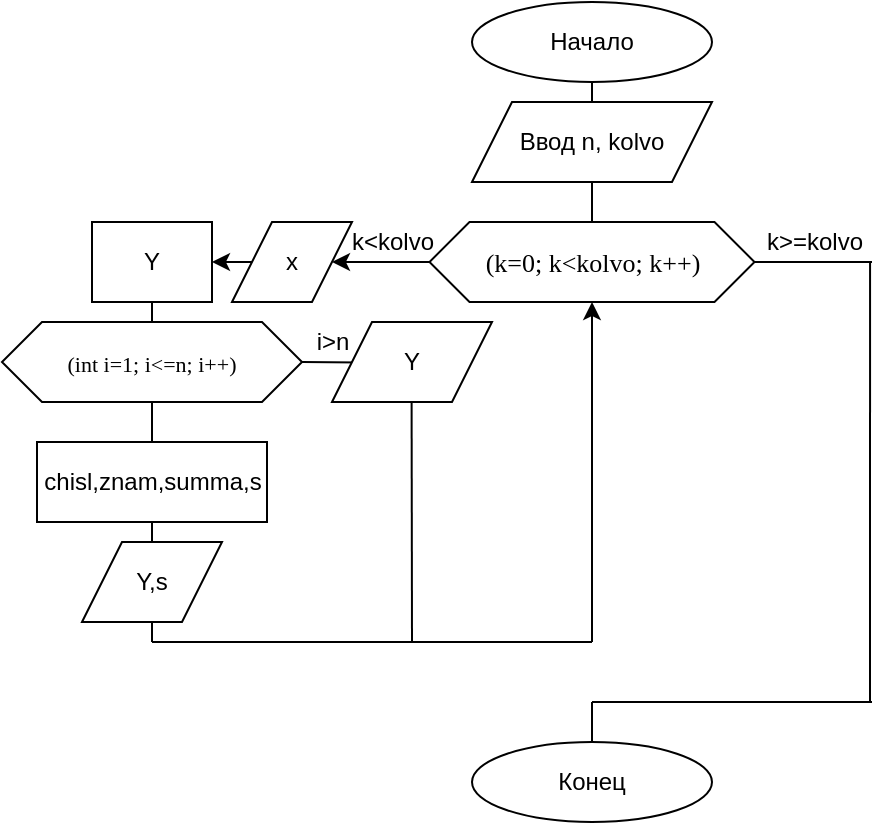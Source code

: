 <mxfile version="13.6.2" type="device"><diagram id="JipkVMAJ6m3AzQ6WWvFm" name="Page-1"><mxGraphModel dx="946" dy="609" grid="1" gridSize="10" guides="1" tooltips="1" connect="1" arrows="1" fold="1" page="1" pageScale="1" pageWidth="850" pageHeight="1100" math="0" shadow="0"><root><mxCell id="0"/><mxCell id="1" parent="0"/><mxCell id="3XaxvUAxZhoRPCx_VqXf-1" value="Начало" style="ellipse;whiteSpace=wrap;html=1;" parent="1" vertex="1"><mxGeometry x="280" y="10" width="120" height="40" as="geometry"/></mxCell><mxCell id="3XaxvUAxZhoRPCx_VqXf-2" value="" style="endArrow=none;html=1;exitX=0.5;exitY=1;exitDx=0;exitDy=0;" parent="1" source="3XaxvUAxZhoRPCx_VqXf-1" target="3XaxvUAxZhoRPCx_VqXf-3" edge="1"><mxGeometry width="50" height="50" relative="1" as="geometry"><mxPoint x="250" y="150" as="sourcePoint"/><mxPoint x="220" y="80" as="targetPoint"/></mxGeometry></mxCell><mxCell id="3XaxvUAxZhoRPCx_VqXf-3" value="Ввод n, kolvo" style="shape=parallelogram;perimeter=parallelogramPerimeter;whiteSpace=wrap;html=1;fixedSize=1;" parent="1" vertex="1"><mxGeometry x="280" y="60" width="120" height="40" as="geometry"/></mxCell><mxCell id="3XaxvUAxZhoRPCx_VqXf-7" style="edgeStyle=orthogonalEdgeStyle;rounded=0;orthogonalLoop=1;jettySize=auto;html=1;entryX=1;entryY=0.5;entryDx=0;entryDy=0;" parent="1" source="3XaxvUAxZhoRPCx_VqXf-4" target="3XaxvUAxZhoRPCx_VqXf-9" edge="1"><mxGeometry relative="1" as="geometry"><mxPoint x="90" y="135" as="targetPoint"/></mxGeometry></mxCell><mxCell id="3XaxvUAxZhoRPCx_VqXf-4" value="&lt;p class=&quot;p1&quot; style=&quot;margin: 0px ; font-stretch: normal ; font-size: 13px ; line-height: normal ; font-family: &amp;#34;menlo&amp;#34; ; background-color: rgb(255 , 255 , 255)&quot;&gt;(k=0; k&amp;lt;kolvo; k++)&lt;/p&gt;" style="shape=hexagon;perimeter=hexagonPerimeter2;whiteSpace=wrap;html=1;fixedSize=1;" parent="1" vertex="1"><mxGeometry x="258.75" y="120" width="162.5" height="40" as="geometry"/></mxCell><mxCell id="3XaxvUAxZhoRPCx_VqXf-5" value="" style="endArrow=none;html=1;exitX=0.5;exitY=1;exitDx=0;exitDy=0;entryX=0.5;entryY=0;entryDx=0;entryDy=0;" parent="1" source="3XaxvUAxZhoRPCx_VqXf-3" target="3XaxvUAxZhoRPCx_VqXf-4" edge="1"><mxGeometry width="50" height="50" relative="1" as="geometry"><mxPoint x="250" y="150" as="sourcePoint"/><mxPoint x="300" y="100" as="targetPoint"/></mxGeometry></mxCell><mxCell id="3XaxvUAxZhoRPCx_VqXf-8" value="k&amp;lt;kolvo" style="text;html=1;align=center;verticalAlign=middle;resizable=0;points=[];autosize=1;" parent="1" vertex="1"><mxGeometry x="210" y="120" width="60" height="20" as="geometry"/></mxCell><mxCell id="3XaxvUAxZhoRPCx_VqXf-9" value="x" style="shape=parallelogram;perimeter=parallelogramPerimeter;whiteSpace=wrap;html=1;fixedSize=1;" parent="1" vertex="1"><mxGeometry x="160" y="120" width="60" height="40" as="geometry"/></mxCell><mxCell id="3XaxvUAxZhoRPCx_VqXf-11" value="" style="endArrow=classic;html=1;exitX=0;exitY=0.5;exitDx=0;exitDy=0;" parent="1" source="3XaxvUAxZhoRPCx_VqXf-9" target="3XaxvUAxZhoRPCx_VqXf-12" edge="1"><mxGeometry width="50" height="50" relative="1" as="geometry"><mxPoint x="300" y="150" as="sourcePoint"/><mxPoint x="140" y="140" as="targetPoint"/></mxGeometry></mxCell><mxCell id="3XaxvUAxZhoRPCx_VqXf-12" value="Y" style="rounded=0;whiteSpace=wrap;html=1;" parent="1" vertex="1"><mxGeometry x="90" y="120" width="60" height="40" as="geometry"/></mxCell><mxCell id="3XaxvUAxZhoRPCx_VqXf-13" value="" style="endArrow=none;html=1;exitX=1;exitY=0.5;exitDx=0;exitDy=0;" parent="1" source="3XaxvUAxZhoRPCx_VqXf-4" edge="1"><mxGeometry width="50" height="50" relative="1" as="geometry"><mxPoint x="300" y="260" as="sourcePoint"/><mxPoint x="480" y="140" as="targetPoint"/></mxGeometry></mxCell><mxCell id="3XaxvUAxZhoRPCx_VqXf-16" value="k&amp;gt;=kolvo" style="text;html=1;align=center;verticalAlign=middle;resizable=0;points=[];autosize=1;" parent="1" vertex="1"><mxGeometry x="421.25" y="120" width="60" height="20" as="geometry"/></mxCell><mxCell id="3XaxvUAxZhoRPCx_VqXf-17" value="" style="endArrow=none;html=1;entryX=0.963;entryY=1.016;entryDx=0;entryDy=0;entryPerimeter=0;" parent="1" target="3XaxvUAxZhoRPCx_VqXf-16" edge="1"><mxGeometry width="50" height="50" relative="1" as="geometry"><mxPoint x="479" y="360" as="sourcePoint"/><mxPoint x="481" y="180" as="targetPoint"/></mxGeometry></mxCell><mxCell id="3XaxvUAxZhoRPCx_VqXf-20" value="Конец" style="ellipse;whiteSpace=wrap;html=1;" parent="1" vertex="1"><mxGeometry x="280" y="380" width="120" height="40" as="geometry"/></mxCell><mxCell id="3XaxvUAxZhoRPCx_VqXf-21" value="" style="endArrow=none;html=1;entryX=0.5;entryY=1;entryDx=0;entryDy=0;" parent="1" target="3XaxvUAxZhoRPCx_VqXf-12" edge="1"><mxGeometry width="50" height="50" relative="1" as="geometry"><mxPoint x="120" y="200" as="sourcePoint"/><mxPoint x="350" y="250" as="targetPoint"/></mxGeometry></mxCell><mxCell id="3XaxvUAxZhoRPCx_VqXf-22" value="&lt;p class=&quot;p1&quot; style=&quot;text-align: justify ; margin: 0px ; font-stretch: normal ; line-height: normal ; font-family: &amp;#34;menlo&amp;#34; ; background-color: rgb(255 , 255 , 255) ; font-size: 11px&quot;&gt;(int i=1; i&amp;lt;=n; i++)&lt;/p&gt;" style="shape=hexagon;perimeter=hexagonPerimeter2;whiteSpace=wrap;html=1;fixedSize=1;" parent="1" vertex="1"><mxGeometry x="45" y="170" width="150" height="40" as="geometry"/></mxCell><mxCell id="3XaxvUAxZhoRPCx_VqXf-23" value="" style="endArrow=none;html=1;exitX=0.5;exitY=1;exitDx=0;exitDy=0;" parent="1" source="3XaxvUAxZhoRPCx_VqXf-22" edge="1"><mxGeometry width="50" height="50" relative="1" as="geometry"><mxPoint x="300" y="280" as="sourcePoint"/><mxPoint x="120" y="240" as="targetPoint"/></mxGeometry></mxCell><mxCell id="3XaxvUAxZhoRPCx_VqXf-24" value="chisl,znam,summa,s" style="rounded=0;whiteSpace=wrap;html=1;" parent="1" vertex="1"><mxGeometry x="62.5" y="230" width="115" height="40" as="geometry"/></mxCell><mxCell id="3XaxvUAxZhoRPCx_VqXf-25" value="Y,s" style="shape=parallelogram;perimeter=parallelogramPerimeter;whiteSpace=wrap;html=1;fixedSize=1;" parent="1" vertex="1"><mxGeometry x="85" y="280" width="70" height="40" as="geometry"/></mxCell><mxCell id="3XaxvUAxZhoRPCx_VqXf-27" value="" style="endArrow=none;html=1;exitX=0.5;exitY=1;exitDx=0;exitDy=0;entryX=0.5;entryY=0;entryDx=0;entryDy=0;" parent="1" source="3XaxvUAxZhoRPCx_VqXf-24" target="3XaxvUAxZhoRPCx_VqXf-25" edge="1"><mxGeometry width="50" height="50" relative="1" as="geometry"><mxPoint x="300" y="280" as="sourcePoint"/><mxPoint x="350" y="230" as="targetPoint"/></mxGeometry></mxCell><mxCell id="3XaxvUAxZhoRPCx_VqXf-28" value="" style="endArrow=none;html=1;exitX=0.5;exitY=1;exitDx=0;exitDy=0;" parent="1" source="3XaxvUAxZhoRPCx_VqXf-25" edge="1"><mxGeometry width="50" height="50" relative="1" as="geometry"><mxPoint x="290" y="300" as="sourcePoint"/><mxPoint x="120" y="330" as="targetPoint"/></mxGeometry></mxCell><mxCell id="3XaxvUAxZhoRPCx_VqXf-29" value="" style="endArrow=none;html=1;" parent="1" edge="1"><mxGeometry width="50" height="50" relative="1" as="geometry"><mxPoint x="120" y="330" as="sourcePoint"/><mxPoint x="340" y="330" as="targetPoint"/></mxGeometry></mxCell><mxCell id="3XaxvUAxZhoRPCx_VqXf-30" value="" style="endArrow=classic;html=1;entryX=0.5;entryY=1;entryDx=0;entryDy=0;" parent="1" target="3XaxvUAxZhoRPCx_VqXf-4" edge="1"><mxGeometry width="50" height="50" relative="1" as="geometry"><mxPoint x="340" y="330" as="sourcePoint"/><mxPoint x="340" y="250" as="targetPoint"/></mxGeometry></mxCell><mxCell id="3XaxvUAxZhoRPCx_VqXf-31" value="" style="endArrow=none;html=1;entryX=1;entryY=0.5;entryDx=0;entryDy=0;exitX=0.967;exitY=1.01;exitDx=0;exitDy=0;exitPerimeter=0;" parent="1" source="3XaxvUAxZhoRPCx_VqXf-32" target="3XaxvUAxZhoRPCx_VqXf-22" edge="1"><mxGeometry width="50" height="50" relative="1" as="geometry"><mxPoint x="240" y="190" as="sourcePoint"/><mxPoint x="220" y="200" as="targetPoint"/></mxGeometry></mxCell><mxCell id="3XaxvUAxZhoRPCx_VqXf-32" value="i&amp;gt;n" style="text;html=1;align=center;verticalAlign=middle;resizable=0;points=[];autosize=1;" parent="1" vertex="1"><mxGeometry x="195" y="170" width="30" height="20" as="geometry"/></mxCell><mxCell id="3XaxvUAxZhoRPCx_VqXf-34" value="Y" style="shape=parallelogram;perimeter=parallelogramPerimeter;whiteSpace=wrap;html=1;fixedSize=1;" parent="1" vertex="1"><mxGeometry x="210" y="170" width="80" height="40" as="geometry"/></mxCell><mxCell id="3XaxvUAxZhoRPCx_VqXf-35" value="" style="endArrow=none;html=1;" parent="1" edge="1"><mxGeometry width="50" height="50" relative="1" as="geometry"><mxPoint x="250" y="330" as="sourcePoint"/><mxPoint x="249.8" y="210" as="targetPoint"/></mxGeometry></mxCell><mxCell id="3XaxvUAxZhoRPCx_VqXf-36" value="" style="endArrow=none;html=1;" parent="1" edge="1"><mxGeometry width="50" height="50" relative="1" as="geometry"><mxPoint x="340" y="360" as="sourcePoint"/><mxPoint x="480" y="360" as="targetPoint"/></mxGeometry></mxCell><mxCell id="3XaxvUAxZhoRPCx_VqXf-37" value="" style="endArrow=none;html=1;entryX=0.5;entryY=0;entryDx=0;entryDy=0;" parent="1" target="3XaxvUAxZhoRPCx_VqXf-20" edge="1"><mxGeometry width="50" height="50" relative="1" as="geometry"><mxPoint x="340" y="360" as="sourcePoint"/><mxPoint x="260" y="250" as="targetPoint"/></mxGeometry></mxCell></root></mxGraphModel></diagram></mxfile>